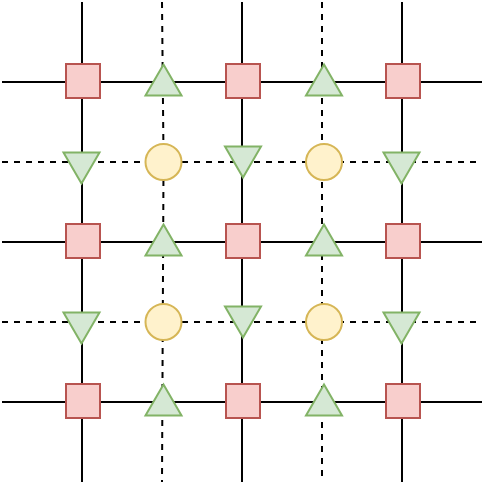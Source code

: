 <mxfile version="20.7.4" type="github">
  <diagram id="OxjSvAu7QKIk8ba51eTJ" name="第 1 页">
    <mxGraphModel dx="388" dy="200" grid="0" gridSize="10" guides="1" tooltips="1" connect="1" arrows="1" fold="1" page="1" pageScale="1" pageWidth="827" pageHeight="1169" math="0" shadow="0">
      <root>
        <mxCell id="0" />
        <mxCell id="1" parent="0" />
        <mxCell id="LL7gGCwHM5cZaGb05igH-27" value="" style="endArrow=none;html=1;rounded=0;" edge="1" parent="1">
          <mxGeometry width="50" height="50" relative="1" as="geometry">
            <mxPoint x="160" y="240" as="sourcePoint" />
            <mxPoint x="400" y="240" as="targetPoint" />
          </mxGeometry>
        </mxCell>
        <mxCell id="LL7gGCwHM5cZaGb05igH-28" value="" style="endArrow=none;html=1;rounded=0;dashed=1;" edge="1" parent="1">
          <mxGeometry width="50" height="50" relative="1" as="geometry">
            <mxPoint x="160" y="280" as="sourcePoint" />
            <mxPoint x="400" y="280" as="targetPoint" />
          </mxGeometry>
        </mxCell>
        <mxCell id="LL7gGCwHM5cZaGb05igH-29" value="" style="endArrow=none;html=1;rounded=0;" edge="1" parent="1">
          <mxGeometry width="50" height="50" relative="1" as="geometry">
            <mxPoint x="160" y="320" as="sourcePoint" />
            <mxPoint x="400" y="320" as="targetPoint" />
          </mxGeometry>
        </mxCell>
        <mxCell id="LL7gGCwHM5cZaGb05igH-30" value="" style="endArrow=none;html=1;rounded=0;dashed=1;" edge="1" parent="1">
          <mxGeometry width="50" height="50" relative="1" as="geometry">
            <mxPoint x="160" y="360" as="sourcePoint" />
            <mxPoint x="400" y="360" as="targetPoint" />
          </mxGeometry>
        </mxCell>
        <mxCell id="LL7gGCwHM5cZaGb05igH-31" value="" style="endArrow=none;html=1;rounded=0;dashed=1;startArrow=none;" edge="1" parent="1" source="LL7gGCwHM5cZaGb05igH-51">
          <mxGeometry width="50" height="50" relative="1" as="geometry">
            <mxPoint x="240" y="200" as="sourcePoint" />
            <mxPoint x="240" y="440" as="targetPoint" />
          </mxGeometry>
        </mxCell>
        <mxCell id="LL7gGCwHM5cZaGb05igH-33" value="" style="endArrow=none;html=1;rounded=0;" edge="1" parent="1">
          <mxGeometry width="50" height="50" relative="1" as="geometry">
            <mxPoint x="280" y="200" as="sourcePoint" />
            <mxPoint x="280" y="440" as="targetPoint" />
          </mxGeometry>
        </mxCell>
        <mxCell id="LL7gGCwHM5cZaGb05igH-34" value="" style="endArrow=none;html=1;rounded=0;" edge="1" parent="1">
          <mxGeometry width="50" height="50" relative="1" as="geometry">
            <mxPoint x="360" y="200" as="sourcePoint" />
            <mxPoint x="360" y="440" as="targetPoint" />
          </mxGeometry>
        </mxCell>
        <mxCell id="LL7gGCwHM5cZaGb05igH-35" value="" style="endArrow=none;html=1;rounded=0;dashed=1;" edge="1" parent="1">
          <mxGeometry width="50" height="50" relative="1" as="geometry">
            <mxPoint x="320" y="200" as="sourcePoint" />
            <mxPoint x="320" y="440" as="targetPoint" />
          </mxGeometry>
        </mxCell>
        <mxCell id="LL7gGCwHM5cZaGb05igH-36" value="" style="endArrow=none;html=1;rounded=0;" edge="1" parent="1">
          <mxGeometry width="50" height="50" relative="1" as="geometry">
            <mxPoint x="200" y="200" as="sourcePoint" />
            <mxPoint x="200" y="440" as="targetPoint" />
          </mxGeometry>
        </mxCell>
        <mxCell id="LL7gGCwHM5cZaGb05igH-37" value="" style="endArrow=none;html=1;rounded=0;" edge="1" parent="1">
          <mxGeometry width="50" height="50" relative="1" as="geometry">
            <mxPoint x="160" y="400" as="sourcePoint" />
            <mxPoint x="400" y="400" as="targetPoint" />
          </mxGeometry>
        </mxCell>
        <mxCell id="LL7gGCwHM5cZaGb05igH-38" value="" style="whiteSpace=wrap;html=1;aspect=fixed;fillColor=#f8cecc;strokeColor=#b85450;" vertex="1" parent="1">
          <mxGeometry x="192" y="231" width="17" height="17" as="geometry" />
        </mxCell>
        <mxCell id="LL7gGCwHM5cZaGb05igH-39" value="" style="triangle;whiteSpace=wrap;html=1;rotation=90;fillColor=#d5e8d4;strokeColor=#82b366;" vertex="1" parent="1">
          <mxGeometry x="192" y="274" width="15.5" height="18" as="geometry" />
        </mxCell>
        <mxCell id="LL7gGCwHM5cZaGb05igH-42" value="" style="whiteSpace=wrap;html=1;aspect=fixed;fillColor=#f8cecc;strokeColor=#b85450;" vertex="1" parent="1">
          <mxGeometry x="192" y="311" width="17" height="17" as="geometry" />
        </mxCell>
        <mxCell id="LL7gGCwHM5cZaGb05igH-43" value="" style="whiteSpace=wrap;html=1;aspect=fixed;fillColor=#f8cecc;strokeColor=#b85450;" vertex="1" parent="1">
          <mxGeometry x="272" y="311" width="17" height="17" as="geometry" />
        </mxCell>
        <mxCell id="LL7gGCwHM5cZaGb05igH-44" value="" style="whiteSpace=wrap;html=1;aspect=fixed;fillColor=#f8cecc;strokeColor=#b85450;" vertex="1" parent="1">
          <mxGeometry x="272" y="231" width="17" height="17" as="geometry" />
        </mxCell>
        <mxCell id="LL7gGCwHM5cZaGb05igH-46" value="" style="triangle;whiteSpace=wrap;html=1;rotation=-90;fillColor=#d5e8d4;strokeColor=#82b366;" vertex="1" parent="1">
          <mxGeometry x="233" y="310" width="15.5" height="18" as="geometry" />
        </mxCell>
        <mxCell id="LL7gGCwHM5cZaGb05igH-48" value="" style="triangle;whiteSpace=wrap;html=1;rotation=90;fillColor=#d5e8d4;strokeColor=#82b366;" vertex="1" parent="1">
          <mxGeometry x="272.75" y="271" width="15.5" height="18" as="geometry" />
        </mxCell>
        <mxCell id="LL7gGCwHM5cZaGb05igH-51" value="" style="ellipse;whiteSpace=wrap;html=1;aspect=fixed;fillColor=#fff2cc;strokeColor=#d6b656;" vertex="1" parent="1">
          <mxGeometry x="231.75" y="271" width="18" height="18" as="geometry" />
        </mxCell>
        <mxCell id="LL7gGCwHM5cZaGb05igH-52" value="" style="endArrow=none;html=1;rounded=0;dashed=1;" edge="1" parent="1" target="LL7gGCwHM5cZaGb05igH-51">
          <mxGeometry width="50" height="50" relative="1" as="geometry">
            <mxPoint x="240" y="200" as="sourcePoint" />
            <mxPoint x="240" y="440" as="targetPoint" />
          </mxGeometry>
        </mxCell>
        <mxCell id="LL7gGCwHM5cZaGb05igH-47" value="" style="triangle;whiteSpace=wrap;html=1;rotation=-90;fillColor=#d5e8d4;strokeColor=#82b366;" vertex="1" parent="1">
          <mxGeometry x="233" y="230" width="15.5" height="18" as="geometry" />
        </mxCell>
        <mxCell id="LL7gGCwHM5cZaGb05igH-53" value="" style="triangle;whiteSpace=wrap;html=1;rotation=-90;fillColor=#d5e8d4;strokeColor=#82b366;" vertex="1" parent="1">
          <mxGeometry x="313.25" y="310" width="15.5" height="18" as="geometry" />
        </mxCell>
        <mxCell id="LL7gGCwHM5cZaGb05igH-54" value="" style="ellipse;whiteSpace=wrap;html=1;aspect=fixed;fillColor=#fff2cc;strokeColor=#d6b656;" vertex="1" parent="1">
          <mxGeometry x="312" y="271" width="18" height="18" as="geometry" />
        </mxCell>
        <mxCell id="LL7gGCwHM5cZaGb05igH-55" value="" style="triangle;whiteSpace=wrap;html=1;rotation=-90;fillColor=#d5e8d4;strokeColor=#82b366;" vertex="1" parent="1">
          <mxGeometry x="313.25" y="230" width="15.5" height="18" as="geometry" />
        </mxCell>
        <mxCell id="LL7gGCwHM5cZaGb05igH-62" value="" style="whiteSpace=wrap;html=1;aspect=fixed;fillColor=#f8cecc;strokeColor=#b85450;" vertex="1" parent="1">
          <mxGeometry x="352" y="231" width="17" height="17" as="geometry" />
        </mxCell>
        <mxCell id="LL7gGCwHM5cZaGb05igH-63" value="" style="triangle;whiteSpace=wrap;html=1;rotation=90;fillColor=#d5e8d4;strokeColor=#82b366;" vertex="1" parent="1">
          <mxGeometry x="352" y="274" width="15.5" height="18" as="geometry" />
        </mxCell>
        <mxCell id="LL7gGCwHM5cZaGb05igH-64" value="" style="whiteSpace=wrap;html=1;aspect=fixed;fillColor=#f8cecc;strokeColor=#b85450;" vertex="1" parent="1">
          <mxGeometry x="352" y="311" width="17" height="17" as="geometry" />
        </mxCell>
        <mxCell id="LL7gGCwHM5cZaGb05igH-65" value="" style="triangle;whiteSpace=wrap;html=1;rotation=90;fillColor=#d5e8d4;strokeColor=#82b366;" vertex="1" parent="1">
          <mxGeometry x="192" y="354" width="15.5" height="18" as="geometry" />
        </mxCell>
        <mxCell id="LL7gGCwHM5cZaGb05igH-66" value="" style="triangle;whiteSpace=wrap;html=1;rotation=90;fillColor=#d5e8d4;strokeColor=#82b366;" vertex="1" parent="1">
          <mxGeometry x="272.75" y="351" width="15.5" height="18" as="geometry" />
        </mxCell>
        <mxCell id="LL7gGCwHM5cZaGb05igH-67" value="" style="ellipse;whiteSpace=wrap;html=1;aspect=fixed;fillColor=#fff2cc;strokeColor=#d6b656;" vertex="1" parent="1">
          <mxGeometry x="231.75" y="351" width="18" height="18" as="geometry" />
        </mxCell>
        <mxCell id="LL7gGCwHM5cZaGb05igH-68" value="" style="ellipse;whiteSpace=wrap;html=1;aspect=fixed;fillColor=#fff2cc;strokeColor=#d6b656;" vertex="1" parent="1">
          <mxGeometry x="312" y="351" width="18" height="18" as="geometry" />
        </mxCell>
        <mxCell id="LL7gGCwHM5cZaGb05igH-69" value="" style="triangle;whiteSpace=wrap;html=1;rotation=90;fillColor=#d5e8d4;strokeColor=#82b366;" vertex="1" parent="1">
          <mxGeometry x="352" y="354" width="15.5" height="18" as="geometry" />
        </mxCell>
        <mxCell id="LL7gGCwHM5cZaGb05igH-70" value="" style="whiteSpace=wrap;html=1;aspect=fixed;fillColor=#f8cecc;strokeColor=#b85450;" vertex="1" parent="1">
          <mxGeometry x="192" y="391" width="17" height="17" as="geometry" />
        </mxCell>
        <mxCell id="LL7gGCwHM5cZaGb05igH-71" value="" style="whiteSpace=wrap;html=1;aspect=fixed;fillColor=#f8cecc;strokeColor=#b85450;" vertex="1" parent="1">
          <mxGeometry x="272" y="391" width="17" height="17" as="geometry" />
        </mxCell>
        <mxCell id="LL7gGCwHM5cZaGb05igH-72" value="" style="triangle;whiteSpace=wrap;html=1;rotation=-90;fillColor=#d5e8d4;strokeColor=#82b366;" vertex="1" parent="1">
          <mxGeometry x="233" y="390" width="15.5" height="18" as="geometry" />
        </mxCell>
        <mxCell id="LL7gGCwHM5cZaGb05igH-73" value="" style="triangle;whiteSpace=wrap;html=1;rotation=-90;fillColor=#d5e8d4;strokeColor=#82b366;" vertex="1" parent="1">
          <mxGeometry x="313.25" y="390" width="15.5" height="18" as="geometry" />
        </mxCell>
        <mxCell id="LL7gGCwHM5cZaGb05igH-74" value="" style="whiteSpace=wrap;html=1;aspect=fixed;fillColor=#f8cecc;strokeColor=#b85450;" vertex="1" parent="1">
          <mxGeometry x="352" y="391" width="17" height="17" as="geometry" />
        </mxCell>
      </root>
    </mxGraphModel>
  </diagram>
</mxfile>

